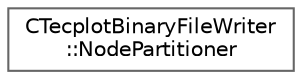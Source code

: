 digraph "Graphical Class Hierarchy"
{
 // LATEX_PDF_SIZE
  bgcolor="transparent";
  edge [fontname=Helvetica,fontsize=10,labelfontname=Helvetica,labelfontsize=10];
  node [fontname=Helvetica,fontsize=10,shape=box,height=0.2,width=0.4];
  rankdir="LR";
  Node0 [id="Node000000",label="CTecplotBinaryFileWriter\l::NodePartitioner",height=0.2,width=0.4,color="grey40", fillcolor="white", style="filled",URL="$classCTecplotBinaryFileWriter_1_1NodePartitioner.html",tooltip="Calculate the partitioning of nodes to determine: (a) For a given global node number,..."];
}
